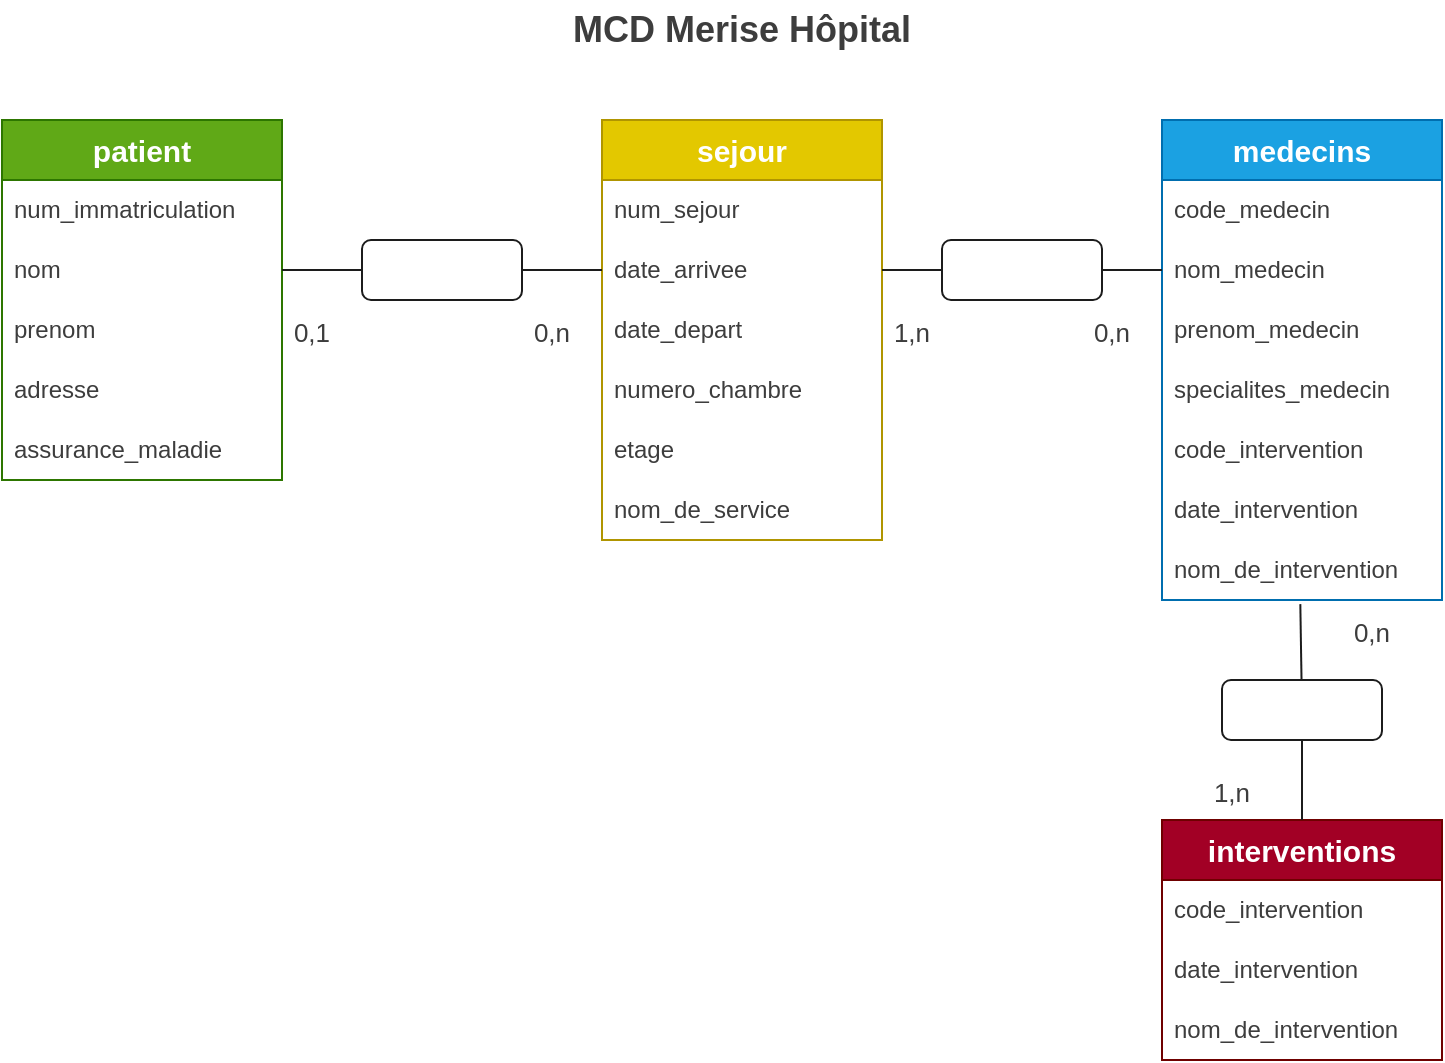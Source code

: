 <mxfile>
    <diagram id="kuUvqqWNy5lVzCOX4Xi1" name="Page-1">
        <mxGraphModel dx="886" dy="707" grid="1" gridSize="10" guides="1" tooltips="1" connect="1" arrows="1" fold="1" page="1" pageScale="1" pageWidth="827" pageHeight="1169" background="#ffffff" math="0" shadow="0">
            <root>
                <mxCell id="0"/>
                <mxCell id="1" parent="0"/>
                <mxCell id="2" value="&lt;b&gt;&lt;font style=&quot;font-size: 15px;&quot;&gt;patient&lt;/font&gt;&lt;/b&gt;" style="swimlane;fontStyle=0;childLayout=stackLayout;horizontal=1;startSize=30;horizontalStack=0;resizeParent=1;resizeParentMax=0;resizeLast=0;collapsible=1;marginBottom=0;whiteSpace=wrap;html=1;strokeColor=#2D7600;fillColor=#60a917;fontColor=#ffffff;" parent="1" vertex="1">
                    <mxGeometry x="30" y="80" width="140" height="180" as="geometry"/>
                </mxCell>
                <mxCell id="3" value="num_immatriculation" style="text;strokeColor=none;fillColor=none;align=left;verticalAlign=middle;spacingLeft=4;spacingRight=4;overflow=hidden;points=[[0,0.5],[1,0.5]];portConstraint=eastwest;rotatable=0;whiteSpace=wrap;html=1;fontColor=#3D3D3D;" parent="2" vertex="1">
                    <mxGeometry y="30" width="140" height="30" as="geometry"/>
                </mxCell>
                <mxCell id="4" value="nom" style="text;strokeColor=none;fillColor=none;align=left;verticalAlign=middle;spacingLeft=4;spacingRight=4;overflow=hidden;points=[[0,0.5],[1,0.5]];portConstraint=eastwest;rotatable=0;whiteSpace=wrap;html=1;fontColor=#3D3D3D;" parent="2" vertex="1">
                    <mxGeometry y="60" width="140" height="30" as="geometry"/>
                </mxCell>
                <mxCell id="5" value="prenom" style="text;strokeColor=none;fillColor=none;align=left;verticalAlign=middle;spacingLeft=4;spacingRight=4;overflow=hidden;points=[[0,0.5],[1,0.5]];portConstraint=eastwest;rotatable=0;whiteSpace=wrap;html=1;fontColor=#3D3D3D;" parent="2" vertex="1">
                    <mxGeometry y="90" width="140" height="30" as="geometry"/>
                </mxCell>
                <mxCell id="35" value="adresse" style="text;strokeColor=none;fillColor=none;align=left;verticalAlign=middle;spacingLeft=4;spacingRight=4;overflow=hidden;points=[[0,0.5],[1,0.5]];portConstraint=eastwest;rotatable=0;whiteSpace=wrap;html=1;fontColor=#3D3D3D;" parent="2" vertex="1">
                    <mxGeometry y="120" width="140" height="30" as="geometry"/>
                </mxCell>
                <mxCell id="34" value="assurance_maladie" style="text;strokeColor=none;fillColor=none;align=left;verticalAlign=middle;spacingLeft=4;spacingRight=4;overflow=hidden;points=[[0,0.5],[1,0.5]];portConstraint=eastwest;rotatable=0;whiteSpace=wrap;html=1;fontColor=#3D3D3D;" parent="2" vertex="1">
                    <mxGeometry y="150" width="140" height="30" as="geometry"/>
                </mxCell>
                <mxCell id="7" value="&lt;b&gt;&lt;font color=&quot;#ffffff&quot; style=&quot;font-size: 15px;&quot;&gt;sejour&lt;/font&gt;&lt;/b&gt;" style="swimlane;fontStyle=0;childLayout=stackLayout;horizontal=1;startSize=30;horizontalStack=0;resizeParent=1;resizeParentMax=0;resizeLast=0;collapsible=1;marginBottom=0;whiteSpace=wrap;html=1;strokeColor=#B09500;fillColor=#e3c800;fontColor=#000000;" parent="1" vertex="1">
                    <mxGeometry x="330" y="80" width="140" height="210" as="geometry"/>
                </mxCell>
                <mxCell id="8" value="num_sejour" style="text;strokeColor=none;fillColor=none;align=left;verticalAlign=middle;spacingLeft=4;spacingRight=4;overflow=hidden;points=[[0,0.5],[1,0.5]];portConstraint=eastwest;rotatable=0;whiteSpace=wrap;html=1;fontColor=#3D3D3D;" parent="7" vertex="1">
                    <mxGeometry y="30" width="140" height="30" as="geometry"/>
                </mxCell>
                <mxCell id="9" value="date_arrivee" style="text;strokeColor=none;fillColor=none;align=left;verticalAlign=middle;spacingLeft=4;spacingRight=4;overflow=hidden;points=[[0,0.5],[1,0.5]];portConstraint=eastwest;rotatable=0;whiteSpace=wrap;html=1;fontColor=#3D3D3D;" parent="7" vertex="1">
                    <mxGeometry y="60" width="140" height="30" as="geometry"/>
                </mxCell>
                <mxCell id="10" value="date_depart" style="text;strokeColor=none;fillColor=none;align=left;verticalAlign=middle;spacingLeft=4;spacingRight=4;overflow=hidden;points=[[0,0.5],[1,0.5]];portConstraint=eastwest;rotatable=0;whiteSpace=wrap;html=1;fontColor=#3D3D3D;" parent="7" vertex="1">
                    <mxGeometry y="90" width="140" height="30" as="geometry"/>
                </mxCell>
                <mxCell id="20" value="numero_chambre" style="text;strokeColor=none;fillColor=none;align=left;verticalAlign=middle;spacingLeft=4;spacingRight=4;overflow=hidden;points=[[0,0.5],[1,0.5]];portConstraint=eastwest;rotatable=0;whiteSpace=wrap;html=1;fontColor=#3D3D3D;" parent="7" vertex="1">
                    <mxGeometry y="120" width="140" height="30" as="geometry"/>
                </mxCell>
                <mxCell id="21" value="etage" style="text;strokeColor=none;fillColor=none;align=left;verticalAlign=middle;spacingLeft=4;spacingRight=4;overflow=hidden;points=[[0,0.5],[1,0.5]];portConstraint=eastwest;rotatable=0;whiteSpace=wrap;html=1;fontColor=#3D3D3D;" parent="7" vertex="1">
                    <mxGeometry y="150" width="140" height="30" as="geometry"/>
                </mxCell>
                <mxCell id="22" value="nom_de_service" style="text;strokeColor=none;fillColor=none;align=left;verticalAlign=middle;spacingLeft=4;spacingRight=4;overflow=hidden;points=[[0,0.5],[1,0.5]];portConstraint=eastwest;rotatable=0;whiteSpace=wrap;html=1;fontColor=#3D3D3D;" parent="7" vertex="1">
                    <mxGeometry y="180" width="140" height="30" as="geometry"/>
                </mxCell>
                <mxCell id="11" value="&lt;b&gt;&lt;font style=&quot;font-size: 15px;&quot;&gt;medecins&lt;/font&gt;&lt;/b&gt;" style="swimlane;fontStyle=0;childLayout=stackLayout;horizontal=1;startSize=30;horizontalStack=0;resizeParent=1;resizeParentMax=0;resizeLast=0;collapsible=1;marginBottom=0;whiteSpace=wrap;html=1;strokeColor=#006EAF;fillColor=#1ba1e2;fontColor=#ffffff;" parent="1" vertex="1">
                    <mxGeometry x="610" y="80" width="140" height="240" as="geometry"/>
                </mxCell>
                <mxCell id="12" value="code_medecin" style="text;strokeColor=none;fillColor=none;align=left;verticalAlign=middle;spacingLeft=4;spacingRight=4;overflow=hidden;points=[[0,0.5],[1,0.5]];portConstraint=eastwest;rotatable=0;whiteSpace=wrap;html=1;fontColor=#3D3D3D;" parent="11" vertex="1">
                    <mxGeometry y="30" width="140" height="30" as="geometry"/>
                </mxCell>
                <mxCell id="13" value="nom_medecin" style="text;strokeColor=none;fillColor=none;align=left;verticalAlign=middle;spacingLeft=4;spacingRight=4;overflow=hidden;points=[[0,0.5],[1,0.5]];portConstraint=eastwest;rotatable=0;whiteSpace=wrap;html=1;fontColor=#3D3D3D;" parent="11" vertex="1">
                    <mxGeometry y="60" width="140" height="30" as="geometry"/>
                </mxCell>
                <mxCell id="14" value="prenom_medecin" style="text;strokeColor=none;fillColor=none;align=left;verticalAlign=middle;spacingLeft=4;spacingRight=4;overflow=hidden;points=[[0,0.5],[1,0.5]];portConstraint=eastwest;rotatable=0;whiteSpace=wrap;html=1;fontColor=#3D3D3D;" parent="11" vertex="1">
                    <mxGeometry y="90" width="140" height="30" as="geometry"/>
                </mxCell>
                <mxCell id="37" value="specialites_medecin" style="text;strokeColor=none;fillColor=none;align=left;verticalAlign=middle;spacingLeft=4;spacingRight=4;overflow=hidden;points=[[0,0.5],[1,0.5]];portConstraint=eastwest;rotatable=0;whiteSpace=wrap;html=1;fontColor=#3D3D3D;" parent="11" vertex="1">
                    <mxGeometry y="120" width="140" height="30" as="geometry"/>
                </mxCell>
                <mxCell id="16" value="code_intervention" style="text;strokeColor=none;fillColor=none;align=left;verticalAlign=middle;spacingLeft=4;spacingRight=4;overflow=hidden;points=[[0,0.5],[1,0.5]];portConstraint=eastwest;rotatable=0;whiteSpace=wrap;html=1;fontColor=#3D3D3D;" parent="11" vertex="1">
                    <mxGeometry y="150" width="140" height="30" as="geometry"/>
                </mxCell>
                <mxCell id="17" value="date_intervention" style="text;strokeColor=none;fillColor=none;align=left;verticalAlign=middle;spacingLeft=4;spacingRight=4;overflow=hidden;points=[[0,0.5],[1,0.5]];portConstraint=eastwest;rotatable=0;whiteSpace=wrap;html=1;fontColor=#3D3D3D;" parent="11" vertex="1">
                    <mxGeometry y="180" width="140" height="30" as="geometry"/>
                </mxCell>
                <mxCell id="18" value="nom_de_intervention" style="text;strokeColor=none;fillColor=none;align=left;verticalAlign=middle;spacingLeft=4;spacingRight=4;overflow=hidden;points=[[0,0.5],[1,0.5]];portConstraint=eastwest;rotatable=0;whiteSpace=wrap;html=1;fontColor=#3D3D3D;" parent="11" vertex="1">
                    <mxGeometry y="210" width="140" height="30" as="geometry"/>
                </mxCell>
                <mxCell id="62" style="edgeStyle=none;html=1;entryX=1;entryY=0.5;entryDx=0;entryDy=0;strokeColor=#1C1C1C;fontSize=13;fontColor=#3D3D3D;endArrow=none;endFill=0;" parent="1" source="41" target="4" edge="1">
                    <mxGeometry relative="1" as="geometry"/>
                </mxCell>
                <mxCell id="63" style="edgeStyle=none;html=1;entryX=0;entryY=0.5;entryDx=0;entryDy=0;strokeColor=#1C1C1C;fontSize=13;fontColor=#3D3D3D;endArrow=none;endFill=0;" parent="1" source="41" target="9" edge="1">
                    <mxGeometry relative="1" as="geometry"/>
                </mxCell>
                <mxCell id="41" value="&lt;font color=&quot;#ffffff&quot;&gt;effectuer&lt;/font&gt;" style="rounded=1;whiteSpace=wrap;html=1;strokeColor=#1C1C1C;fontColor=#3D3D3D;" parent="1" vertex="1">
                    <mxGeometry x="210" y="140" width="80" height="30" as="geometry"/>
                </mxCell>
                <mxCell id="64" style="edgeStyle=none;html=1;exitX=0;exitY=0.5;exitDx=0;exitDy=0;entryX=1;entryY=0.5;entryDx=0;entryDy=0;strokeColor=#1C1C1C;fontSize=13;fontColor=#3D3D3D;endArrow=none;endFill=0;" parent="1" source="43" target="9" edge="1">
                    <mxGeometry relative="1" as="geometry"/>
                </mxCell>
                <mxCell id="65" style="edgeStyle=none;html=1;entryX=0;entryY=0.5;entryDx=0;entryDy=0;strokeColor=#1C1C1C;fontSize=13;fontColor=#3D3D3D;endArrow=none;endFill=0;" parent="1" source="43" target="13" edge="1">
                    <mxGeometry relative="1" as="geometry"/>
                </mxCell>
                <mxCell id="43" value="&lt;font color=&quot;#ffffff&quot;&gt;suivre&lt;/font&gt;" style="rounded=1;whiteSpace=wrap;html=1;strokeColor=#1C1C1C;fontColor=#3D3D3D;" parent="1" vertex="1">
                    <mxGeometry x="500" y="140" width="80" height="30" as="geometry"/>
                </mxCell>
                <mxCell id="45" value="&lt;font style=&quot;font-size: 18px;&quot; color=&quot;#3d3d3d&quot;&gt;&lt;b&gt;MCD Merise Hôpital&lt;/b&gt;&lt;/font&gt;" style="text;html=1;strokeColor=none;fillColor=none;align=center;verticalAlign=middle;whiteSpace=wrap;rounded=0;fontColor=#FFFFFF;" parent="1" vertex="1">
                    <mxGeometry x="305" y="20" width="190" height="30" as="geometry"/>
                </mxCell>
                <mxCell id="47" value="&lt;font style=&quot;font-size: 13px;&quot;&gt;0,1&lt;/font&gt;" style="text;html=1;strokeColor=none;fillColor=none;align=center;verticalAlign=middle;whiteSpace=wrap;rounded=0;fontSize=18;fontColor=#3D3D3D;" parent="1" vertex="1">
                    <mxGeometry x="160" y="170" width="50" height="30" as="geometry"/>
                </mxCell>
                <mxCell id="57" value="&lt;font style=&quot;font-size: 13px;&quot;&gt;0,n&lt;/font&gt;" style="text;html=1;strokeColor=none;fillColor=none;align=center;verticalAlign=middle;whiteSpace=wrap;rounded=0;fontSize=18;fontColor=#3D3D3D;" parent="1" vertex="1">
                    <mxGeometry x="280" y="170" width="50" height="30" as="geometry"/>
                </mxCell>
                <mxCell id="60" value="&lt;font style=&quot;font-size: 13px;&quot;&gt;1,n&lt;/font&gt;" style="text;html=1;strokeColor=none;fillColor=none;align=center;verticalAlign=middle;whiteSpace=wrap;rounded=0;fontSize=18;fontColor=#3D3D3D;" parent="1" vertex="1">
                    <mxGeometry x="460" y="170" width="50" height="30" as="geometry"/>
                </mxCell>
                <mxCell id="61" value="&lt;font style=&quot;font-size: 13px;&quot;&gt;0,n&lt;/font&gt;" style="text;html=1;strokeColor=none;fillColor=none;align=center;verticalAlign=middle;whiteSpace=wrap;rounded=0;fontSize=18;fontColor=#3D3D3D;" parent="1" vertex="1">
                    <mxGeometry x="560" y="170" width="50" height="30" as="geometry"/>
                </mxCell>
                <mxCell id="67" value="&lt;b&gt;&lt;font style=&quot;font-size: 15px;&quot;&gt;interventions&lt;/font&gt;&lt;/b&gt;" style="swimlane;fontStyle=0;childLayout=stackLayout;horizontal=1;startSize=30;horizontalStack=0;resizeParent=1;resizeParentMax=0;resizeLast=0;collapsible=1;marginBottom=0;whiteSpace=wrap;html=1;strokeColor=#6F0000;fillColor=#a20025;fontColor=#ffffff;" parent="1" vertex="1">
                    <mxGeometry x="610" y="430" width="140" height="120" as="geometry"/>
                </mxCell>
                <mxCell id="72" value="code_intervention" style="text;strokeColor=none;fillColor=none;align=left;verticalAlign=middle;spacingLeft=4;spacingRight=4;overflow=hidden;points=[[0,0.5],[1,0.5]];portConstraint=eastwest;rotatable=0;whiteSpace=wrap;html=1;fontColor=#3D3D3D;" parent="67" vertex="1">
                    <mxGeometry y="30" width="140" height="30" as="geometry"/>
                </mxCell>
                <mxCell id="73" value="date_intervention" style="text;strokeColor=none;fillColor=none;align=left;verticalAlign=middle;spacingLeft=4;spacingRight=4;overflow=hidden;points=[[0,0.5],[1,0.5]];portConstraint=eastwest;rotatable=0;whiteSpace=wrap;html=1;fontColor=#3D3D3D;" parent="67" vertex="1">
                    <mxGeometry y="60" width="140" height="30" as="geometry"/>
                </mxCell>
                <mxCell id="74" value="nom_de_intervention" style="text;strokeColor=none;fillColor=none;align=left;verticalAlign=middle;spacingLeft=4;spacingRight=4;overflow=hidden;points=[[0,0.5],[1,0.5]];portConstraint=eastwest;rotatable=0;whiteSpace=wrap;html=1;fontColor=#3D3D3D;" parent="67" vertex="1">
                    <mxGeometry y="90" width="140" height="30" as="geometry"/>
                </mxCell>
                <mxCell id="76" style="edgeStyle=none;html=1;entryX=0.494;entryY=1.069;entryDx=0;entryDy=0;entryPerimeter=0;strokeColor=#1C1C1C;fontSize=13;fontColor=#3D3D3D;endArrow=none;endFill=0;" parent="1" source="75" target="18" edge="1">
                    <mxGeometry relative="1" as="geometry"/>
                </mxCell>
                <mxCell id="77" style="edgeStyle=none;html=1;entryX=0.5;entryY=0;entryDx=0;entryDy=0;strokeColor=#1C1C1C;fontSize=13;fontColor=#3D3D3D;endArrow=none;endFill=0;" parent="1" source="75" target="67" edge="1">
                    <mxGeometry relative="1" as="geometry"/>
                </mxCell>
                <mxCell id="75" value="&lt;font color=&quot;#ffffff&quot;&gt;pratiquer&lt;/font&gt;" style="rounded=1;whiteSpace=wrap;html=1;strokeColor=#1C1C1C;fontColor=#3D3D3D;" parent="1" vertex="1">
                    <mxGeometry x="640" y="360" width="80" height="30" as="geometry"/>
                </mxCell>
                <mxCell id="78" value="&lt;font style=&quot;font-size: 13px;&quot;&gt;1,n&lt;/font&gt;" style="text;html=1;strokeColor=none;fillColor=none;align=center;verticalAlign=middle;whiteSpace=wrap;rounded=0;fontSize=18;fontColor=#3D3D3D;" parent="1" vertex="1">
                    <mxGeometry x="620" y="400" width="50" height="30" as="geometry"/>
                </mxCell>
                <mxCell id="79" value="&lt;font style=&quot;font-size: 13px;&quot;&gt;0,n&lt;/font&gt;" style="text;html=1;strokeColor=none;fillColor=none;align=center;verticalAlign=middle;whiteSpace=wrap;rounded=0;fontSize=18;fontColor=#3D3D3D;" parent="1" vertex="1">
                    <mxGeometry x="690" y="320" width="50" height="30" as="geometry"/>
                </mxCell>
            </root>
        </mxGraphModel>
    </diagram>
</mxfile>